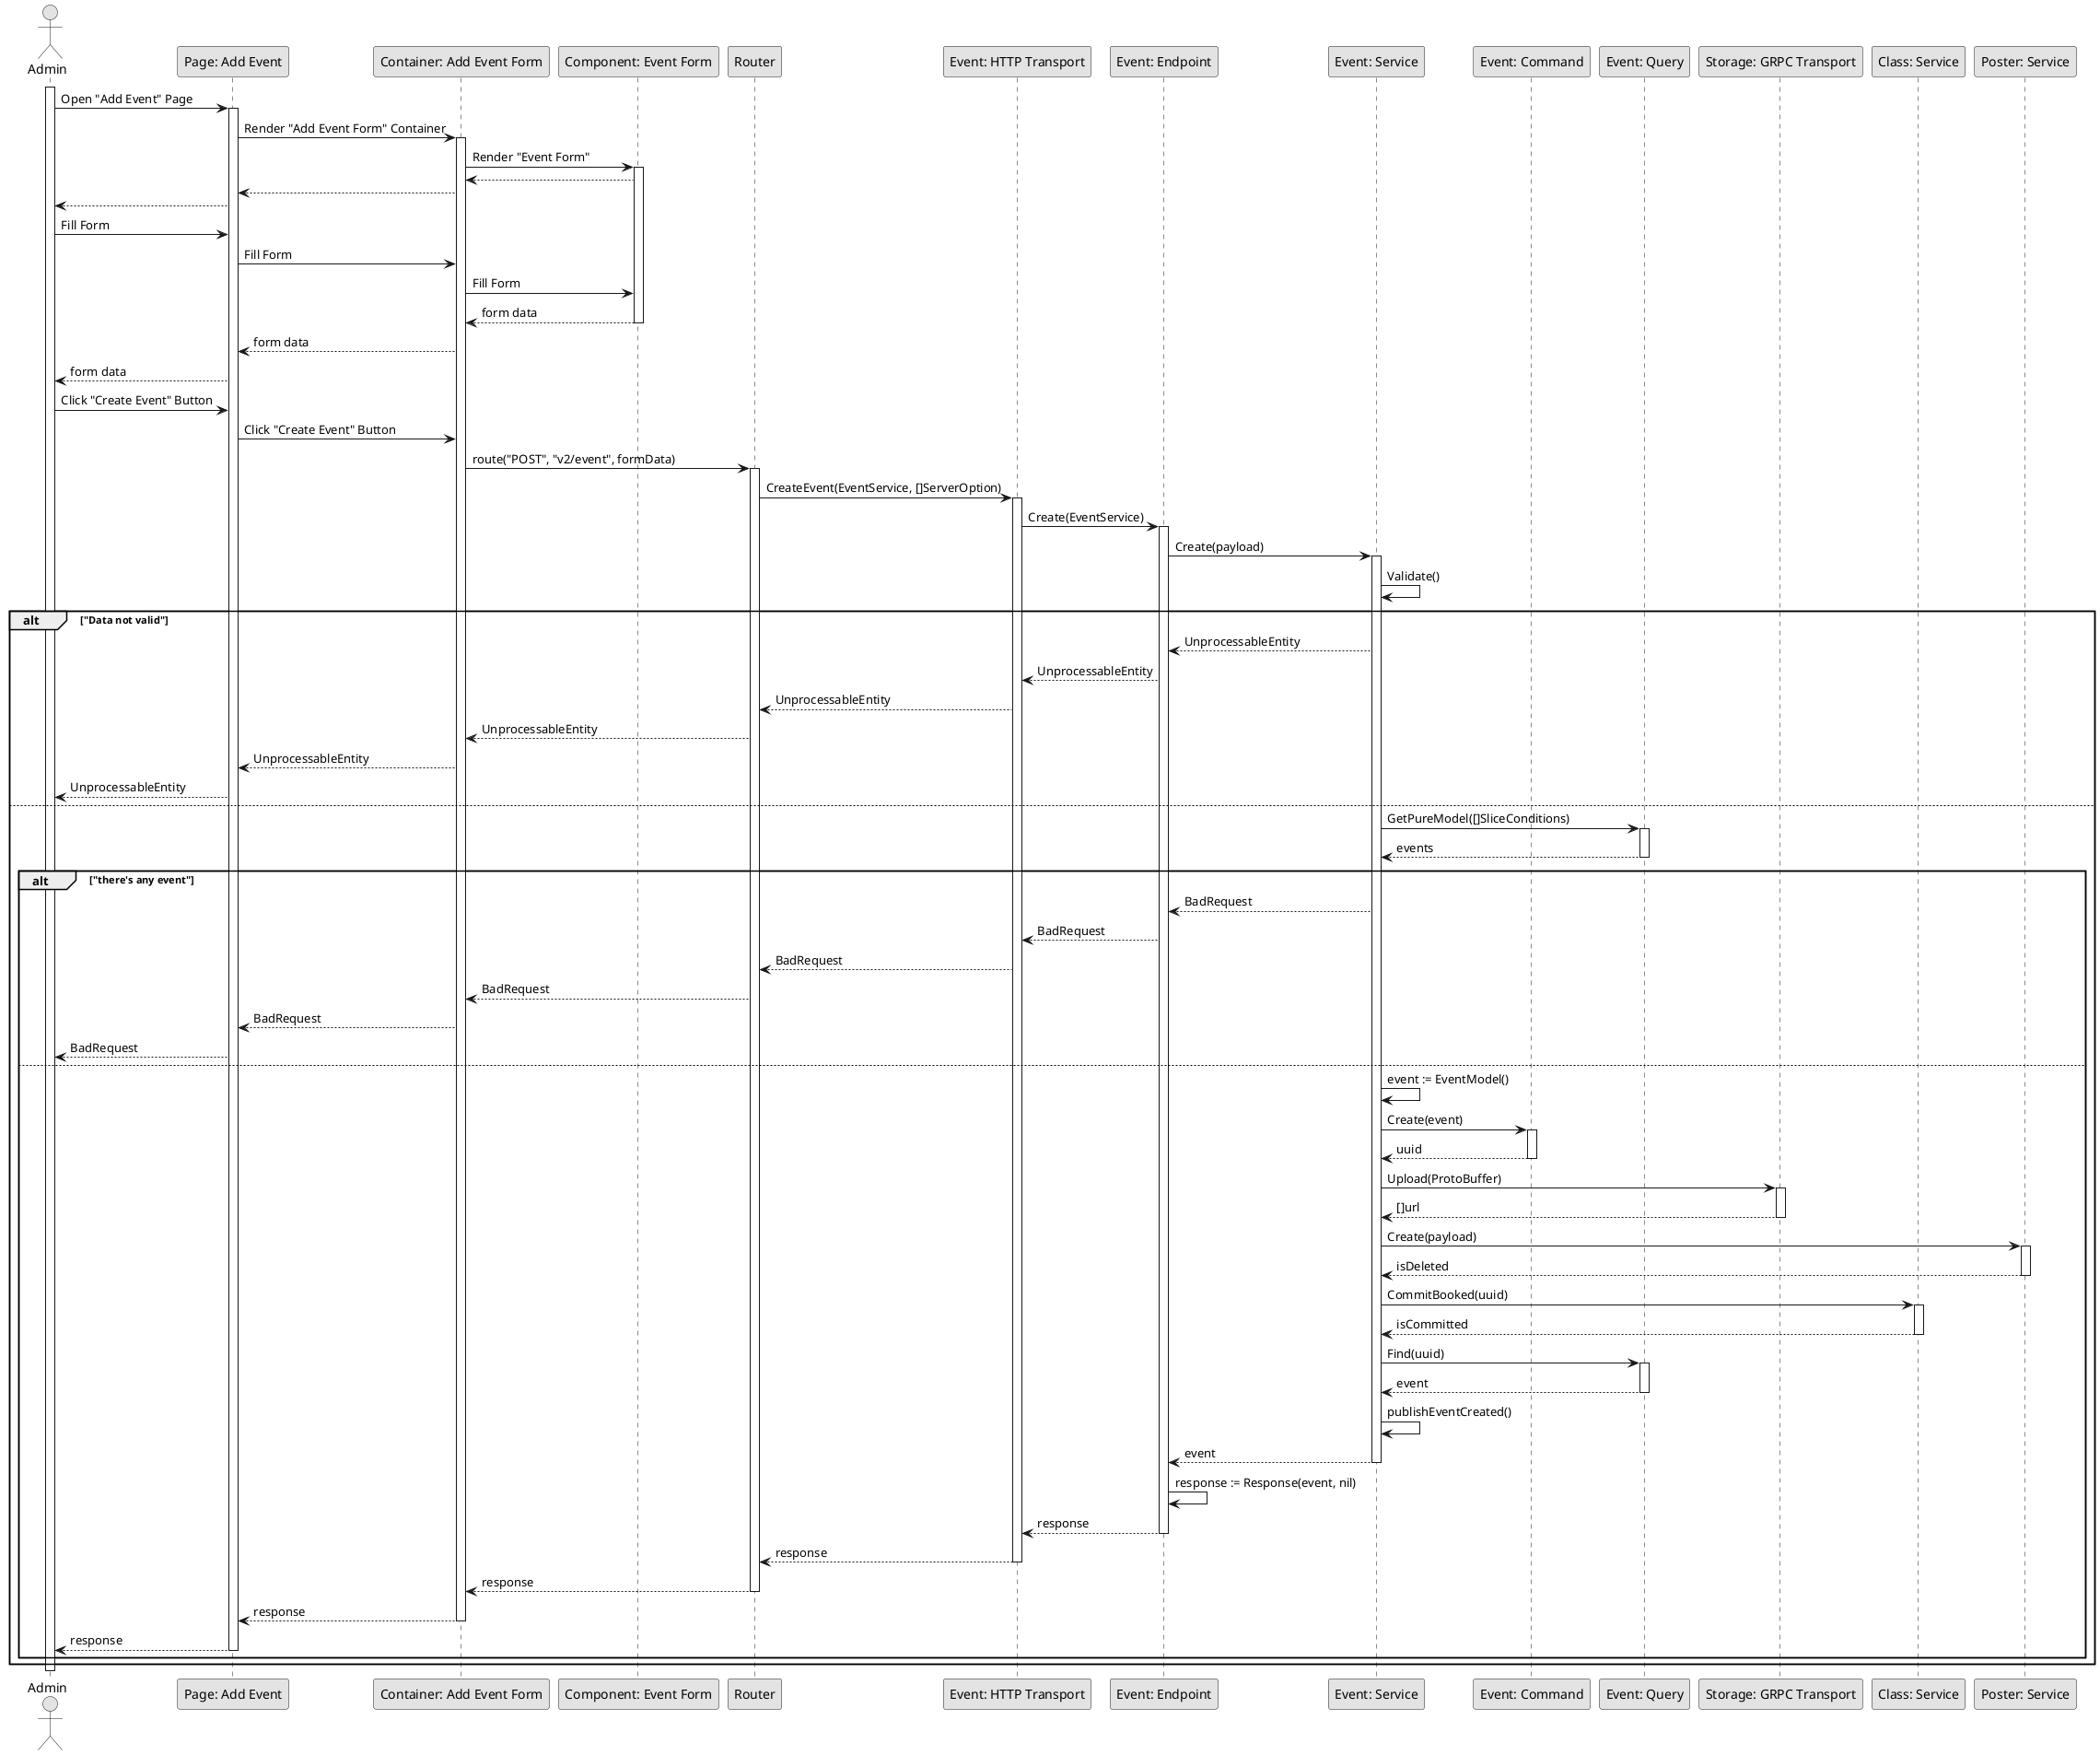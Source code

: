 @startuml CreateEvent

skinparam Monochrome true
skinparam Shadowing false

actor Admin
participant "Page: Add Event" as AddEventPage
participant "Container: Add Event Form" as AddEventFormContainer
participant "Component: Event Form" as EventForm
participant "Router" as Router
participant "Event: HTTP Transport" as EventHTTPTransport
participant "Event: Endpoint" as EventEndpoint
participant "Event: Service" as EventService
participant "Event: Command" as EventCommand
participant "Event: Query" as EventQuery
participant "Storage: GRPC Transport" as StorageGRPCTransport
participant "Class: Service" as ClassService
participant "Poster: Service" as PosterService

activate Admin

Admin->AddEventPage: Open "Add Event" Page
activate AddEventPage
AddEventPage->AddEventFormContainer: Render "Add Event Form" Container
activate AddEventFormContainer
AddEventFormContainer->EventForm: Render "Event Form"
activate EventForm
EventForm-->AddEventFormContainer
AddEventFormContainer-->AddEventPage
AddEventPage-->Admin

Admin->AddEventPage: Fill Form
AddEventPage->AddEventFormContainer: Fill Form
AddEventFormContainer->EventForm: Fill Form
EventForm-->AddEventFormContainer: form data
deactivate EventForm
AddEventFormContainer-->AddEventPage: form data
AddEventPage-->Admin: form data

Admin->AddEventPage: Click "Create Event" Button
AddEventPage->AddEventFormContainer: Click "Create Event" Button
AddEventFormContainer->Router: route("POST", "v2/event", formData)
activate Router
Router->EventHTTPTransport: CreateEvent(EventService, []ServerOption)
activate EventHTTPTransport
EventHTTPTransport->EventEndpoint: Create(EventService)
activate EventEndpoint
EventEndpoint->EventService: Create(payload)
activate EventService
EventService->EventService: Validate()

alt "Data not valid"
    EventService-->EventEndpoint: UnprocessableEntity
    EventEndpoint-->EventHTTPTransport: UnprocessableEntity
    EventHTTPTransport-->Router: UnprocessableEntity
    Router-->AddEventFormContainer: UnprocessableEntity
    AddEventFormContainer-->AddEventPage: UnprocessableEntity
    AddEventPage-->Admin: UnprocessableEntity
else
    EventService->EventQuery: GetPureModel([]SliceConditions)
    activate EventQuery
    EventQuery-->EventService: events
    deactivate EventQuery

    alt "there's any event"
        EventService-->EventEndpoint: BadRequest
        EventEndpoint-->EventHTTPTransport: BadRequest
        EventHTTPTransport-->Router: BadRequest
        Router-->AddEventFormContainer: BadRequest
        AddEventFormContainer-->AddEventPage: BadRequest
        AddEventPage-->Admin: BadRequest
    else
        EventService->EventService: event := EventModel()
        EventService->EventCommand: Create(event)
        activate EventCommand
        EventCommand-->EventService: uuid
        deactivate EventCommand

        EventService->StorageGRPCTransport: Upload(ProtoBuffer)
        activate StorageGRPCTransport
        StorageGRPCTransport-->EventService: []url
        deactivate StorageGRPCTransport

        EventService->PosterService: Create(payload)
        activate PosterService
        PosterService-->EventService: isDeleted
        deactivate PosterService

        EventService->ClassService: CommitBooked(uuid)
        activate ClassService
        ClassService-->EventService: isCommitted
        deactivate ClassService

        EventService->EventQuery: Find(uuid)
        activate EventQuery
        EventQuery-->EventService: event
        deactivate EventQuery
        EventService->EventService: publishEventCreated()
        EventService-->EventEndpoint: event
        deactivate EventService
        EventEndpoint->EventEndpoint: response := Response(event, nil)
        EventEndpoint-->EventHTTPTransport: response
        deactivate EventEndpoint
        EventHTTPTransport-->Router: response
        deactivate EventHTTPTransport
        Router-->AddEventFormContainer: response
        deactivate Router
        AddEventFormContainer-->AddEventPage: response
        deactivate AddEventFormContainer
        AddEventPage-->Admin: response
        deactivate AddEventPage
    end
end

deactivate Admin

@enduml